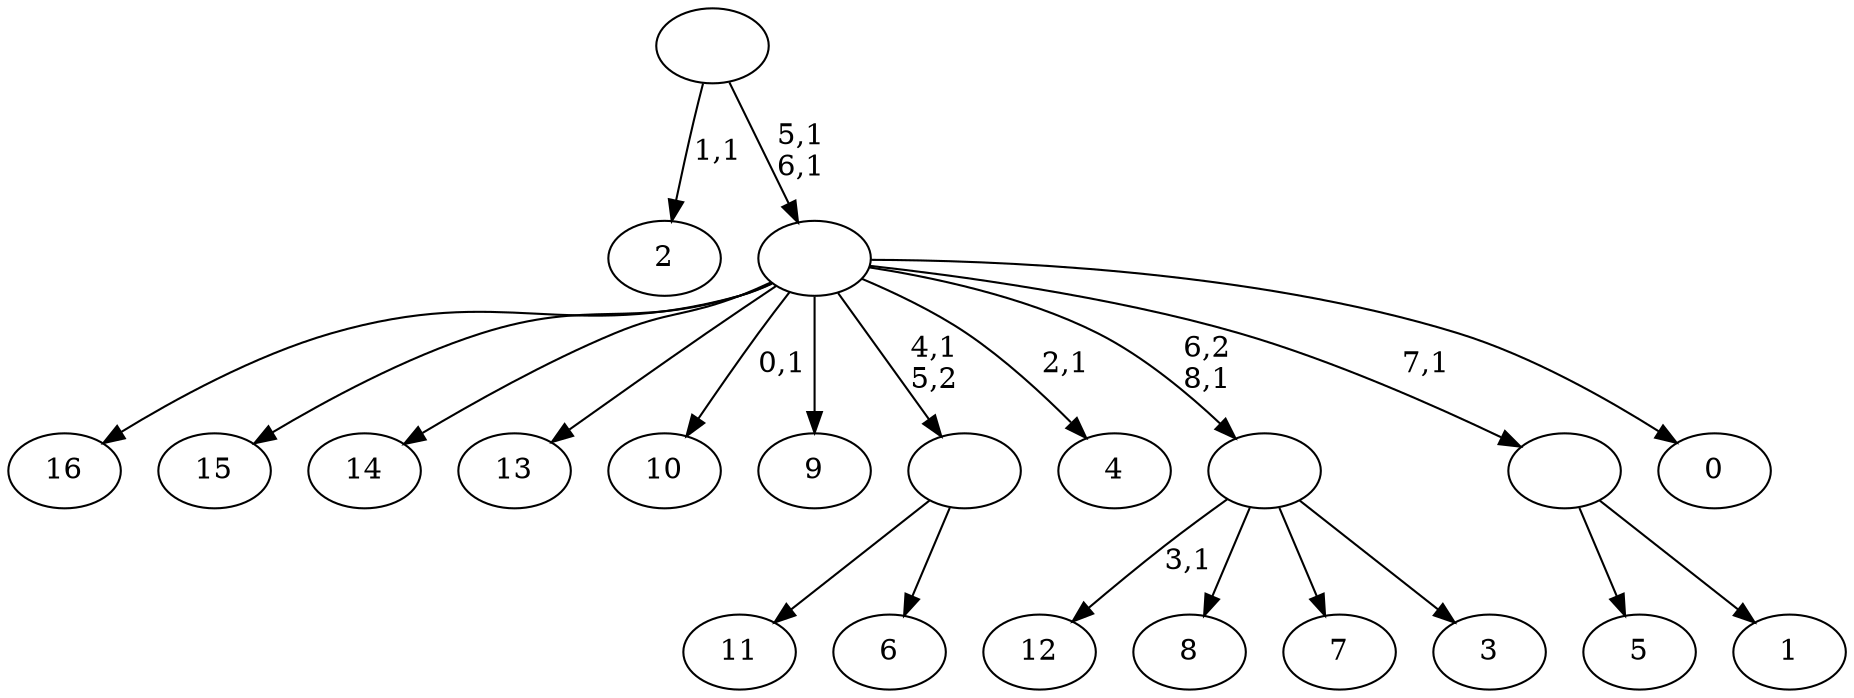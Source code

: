 digraph T {
	26 [label="16"]
	25 [label="15"]
	24 [label="14"]
	23 [label="13"]
	22 [label="12"]
	20 [label="11"]
	19 [label="10"]
	17 [label="9"]
	16 [label="8"]
	15 [label="7"]
	14 [label="6"]
	13 [label=""]
	12 [label="5"]
	11 [label="4"]
	9 [label="3"]
	8 [label=""]
	7 [label="2"]
	5 [label="1"]
	4 [label=""]
	3 [label="0"]
	2 [label=""]
	0 [label=""]
	13 -> 20 [label=""]
	13 -> 14 [label=""]
	8 -> 22 [label="3,1"]
	8 -> 16 [label=""]
	8 -> 15 [label=""]
	8 -> 9 [label=""]
	4 -> 12 [label=""]
	4 -> 5 [label=""]
	2 -> 11 [label="2,1"]
	2 -> 19 [label="0,1"]
	2 -> 26 [label=""]
	2 -> 25 [label=""]
	2 -> 24 [label=""]
	2 -> 23 [label=""]
	2 -> 17 [label=""]
	2 -> 13 [label="4,1\n5,2"]
	2 -> 8 [label="6,2\n8,1"]
	2 -> 4 [label="7,1"]
	2 -> 3 [label=""]
	0 -> 2 [label="5,1\n6,1"]
	0 -> 7 [label="1,1"]
}
